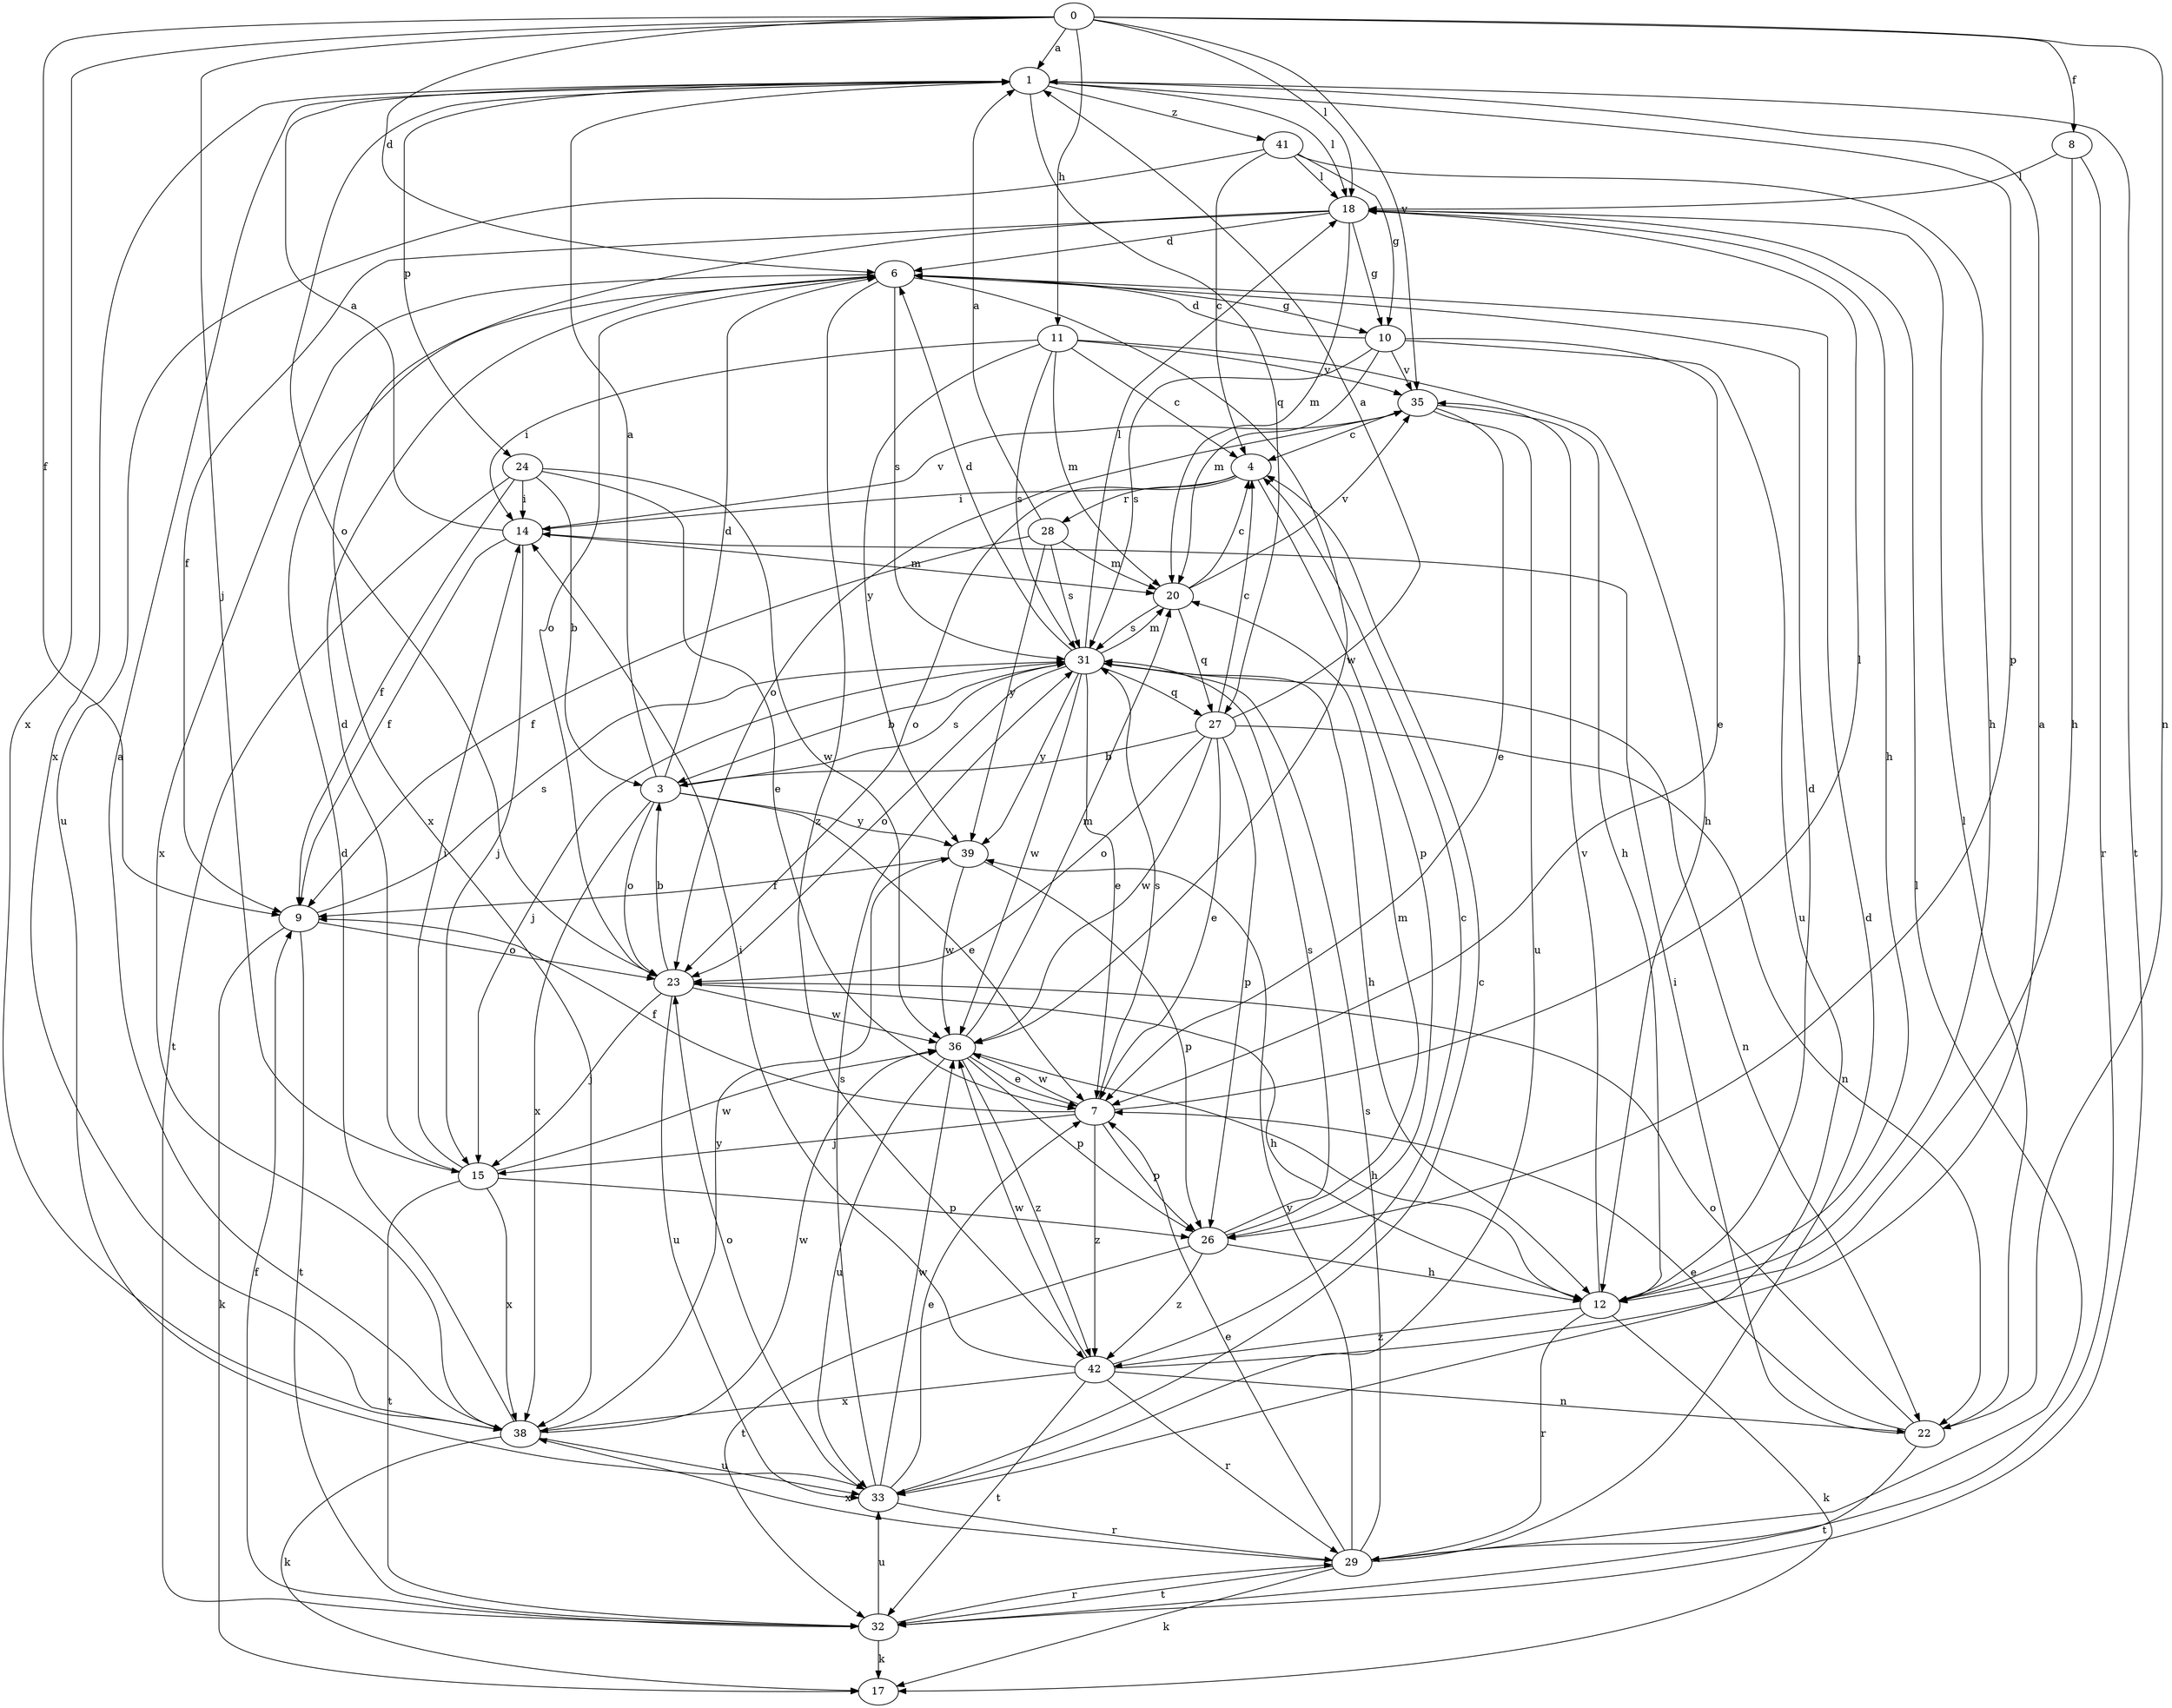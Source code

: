 strict digraph  {
0;
1;
3;
4;
6;
7;
8;
9;
10;
11;
12;
14;
15;
17;
18;
20;
22;
23;
24;
26;
27;
28;
29;
31;
32;
33;
35;
36;
38;
39;
41;
42;
0 -> 1  [label=a];
0 -> 6  [label=d];
0 -> 8  [label=f];
0 -> 9  [label=f];
0 -> 11  [label=h];
0 -> 15  [label=j];
0 -> 18  [label=l];
0 -> 22  [label=n];
0 -> 35  [label=v];
0 -> 38  [label=x];
1 -> 18  [label=l];
1 -> 23  [label=o];
1 -> 24  [label=p];
1 -> 26  [label=p];
1 -> 27  [label=q];
1 -> 32  [label=t];
1 -> 38  [label=x];
1 -> 41  [label=z];
3 -> 1  [label=a];
3 -> 6  [label=d];
3 -> 7  [label=e];
3 -> 23  [label=o];
3 -> 31  [label=s];
3 -> 38  [label=x];
3 -> 39  [label=y];
4 -> 14  [label=i];
4 -> 23  [label=o];
4 -> 26  [label=p];
4 -> 28  [label=r];
6 -> 10  [label=g];
6 -> 23  [label=o];
6 -> 31  [label=s];
6 -> 36  [label=w];
6 -> 38  [label=x];
6 -> 42  [label=z];
7 -> 9  [label=f];
7 -> 15  [label=j];
7 -> 18  [label=l];
7 -> 26  [label=p];
7 -> 31  [label=s];
7 -> 36  [label=w];
7 -> 42  [label=z];
8 -> 12  [label=h];
8 -> 18  [label=l];
8 -> 29  [label=r];
9 -> 17  [label=k];
9 -> 23  [label=o];
9 -> 31  [label=s];
9 -> 32  [label=t];
10 -> 6  [label=d];
10 -> 7  [label=e];
10 -> 20  [label=m];
10 -> 31  [label=s];
10 -> 33  [label=u];
10 -> 35  [label=v];
11 -> 4  [label=c];
11 -> 12  [label=h];
11 -> 14  [label=i];
11 -> 20  [label=m];
11 -> 31  [label=s];
11 -> 35  [label=v];
11 -> 39  [label=y];
12 -> 6  [label=d];
12 -> 17  [label=k];
12 -> 29  [label=r];
12 -> 35  [label=v];
12 -> 42  [label=z];
14 -> 1  [label=a];
14 -> 9  [label=f];
14 -> 15  [label=j];
14 -> 20  [label=m];
14 -> 35  [label=v];
15 -> 6  [label=d];
15 -> 14  [label=i];
15 -> 26  [label=p];
15 -> 32  [label=t];
15 -> 36  [label=w];
15 -> 38  [label=x];
18 -> 6  [label=d];
18 -> 9  [label=f];
18 -> 10  [label=g];
18 -> 12  [label=h];
18 -> 20  [label=m];
18 -> 38  [label=x];
20 -> 4  [label=c];
20 -> 27  [label=q];
20 -> 31  [label=s];
20 -> 35  [label=v];
22 -> 7  [label=e];
22 -> 14  [label=i];
22 -> 18  [label=l];
22 -> 23  [label=o];
22 -> 32  [label=t];
23 -> 3  [label=b];
23 -> 12  [label=h];
23 -> 15  [label=j];
23 -> 33  [label=u];
23 -> 36  [label=w];
24 -> 3  [label=b];
24 -> 7  [label=e];
24 -> 9  [label=f];
24 -> 14  [label=i];
24 -> 32  [label=t];
24 -> 36  [label=w];
26 -> 12  [label=h];
26 -> 20  [label=m];
26 -> 31  [label=s];
26 -> 32  [label=t];
26 -> 42  [label=z];
27 -> 1  [label=a];
27 -> 3  [label=b];
27 -> 4  [label=c];
27 -> 7  [label=e];
27 -> 22  [label=n];
27 -> 23  [label=o];
27 -> 26  [label=p];
27 -> 36  [label=w];
28 -> 1  [label=a];
28 -> 9  [label=f];
28 -> 20  [label=m];
28 -> 31  [label=s];
28 -> 39  [label=y];
29 -> 6  [label=d];
29 -> 7  [label=e];
29 -> 17  [label=k];
29 -> 18  [label=l];
29 -> 31  [label=s];
29 -> 32  [label=t];
29 -> 38  [label=x];
29 -> 39  [label=y];
31 -> 3  [label=b];
31 -> 6  [label=d];
31 -> 7  [label=e];
31 -> 12  [label=h];
31 -> 15  [label=j];
31 -> 18  [label=l];
31 -> 20  [label=m];
31 -> 22  [label=n];
31 -> 23  [label=o];
31 -> 27  [label=q];
31 -> 36  [label=w];
31 -> 39  [label=y];
32 -> 9  [label=f];
32 -> 17  [label=k];
32 -> 29  [label=r];
32 -> 33  [label=u];
33 -> 4  [label=c];
33 -> 7  [label=e];
33 -> 23  [label=o];
33 -> 29  [label=r];
33 -> 31  [label=s];
33 -> 36  [label=w];
35 -> 4  [label=c];
35 -> 7  [label=e];
35 -> 12  [label=h];
35 -> 23  [label=o];
35 -> 33  [label=u];
36 -> 7  [label=e];
36 -> 12  [label=h];
36 -> 20  [label=m];
36 -> 26  [label=p];
36 -> 33  [label=u];
36 -> 42  [label=z];
38 -> 1  [label=a];
38 -> 6  [label=d];
38 -> 17  [label=k];
38 -> 33  [label=u];
38 -> 36  [label=w];
38 -> 39  [label=y];
39 -> 9  [label=f];
39 -> 26  [label=p];
39 -> 36  [label=w];
41 -> 4  [label=c];
41 -> 10  [label=g];
41 -> 12  [label=h];
41 -> 18  [label=l];
41 -> 33  [label=u];
42 -> 1  [label=a];
42 -> 4  [label=c];
42 -> 14  [label=i];
42 -> 22  [label=n];
42 -> 29  [label=r];
42 -> 32  [label=t];
42 -> 36  [label=w];
42 -> 38  [label=x];
}
